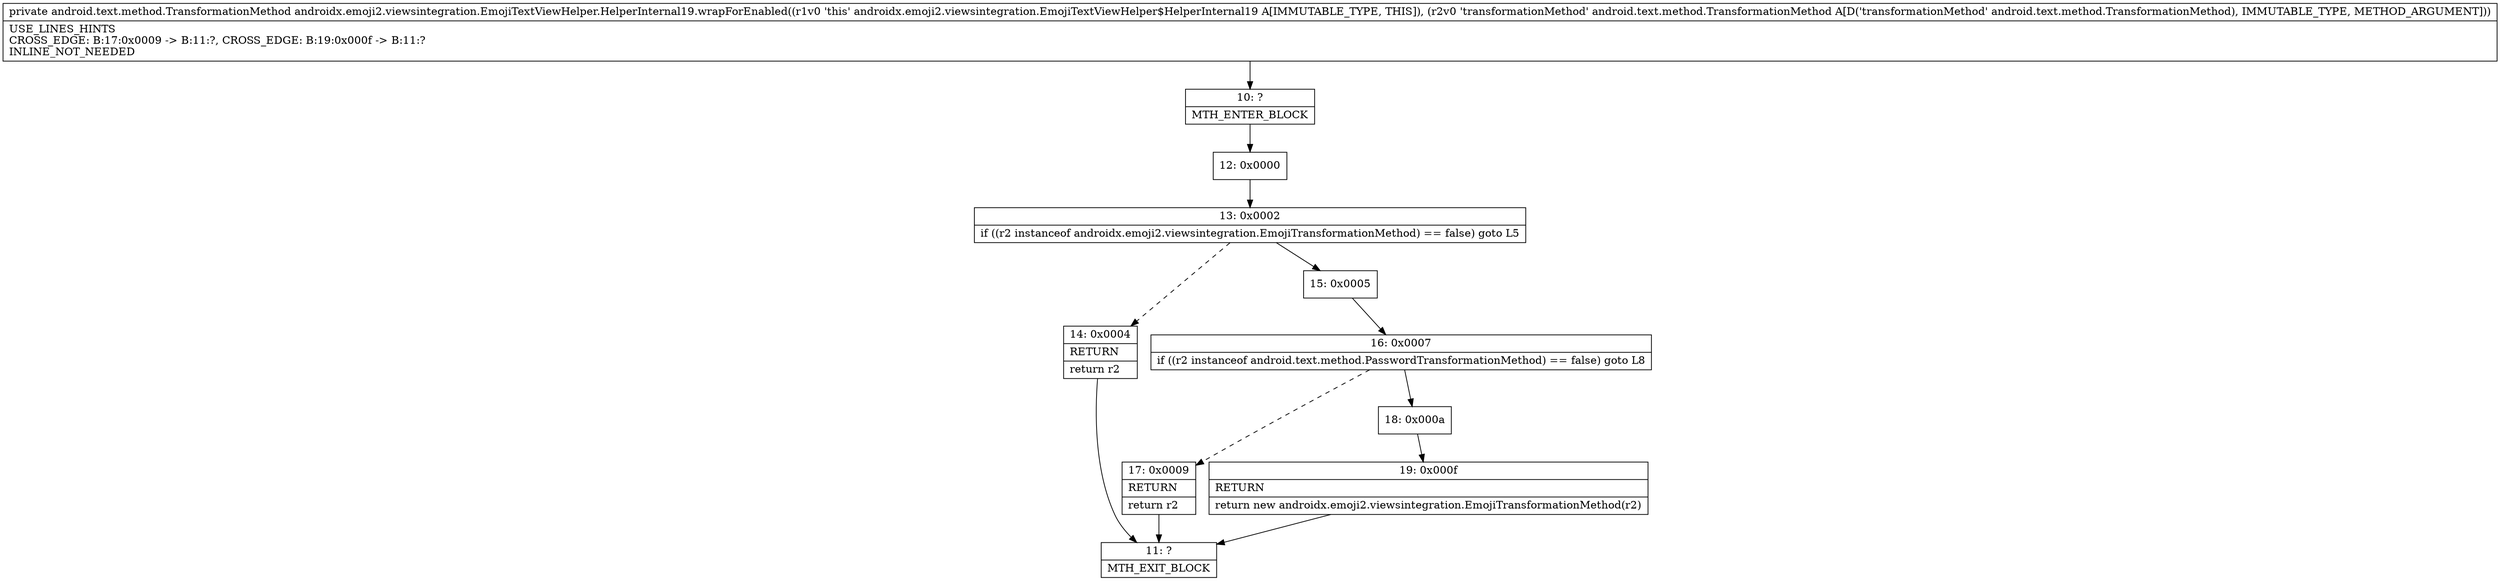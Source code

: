 digraph "CFG forandroidx.emoji2.viewsintegration.EmojiTextViewHelper.HelperInternal19.wrapForEnabled(Landroid\/text\/method\/TransformationMethod;)Landroid\/text\/method\/TransformationMethod;" {
Node_10 [shape=record,label="{10\:\ ?|MTH_ENTER_BLOCK\l}"];
Node_12 [shape=record,label="{12\:\ 0x0000}"];
Node_13 [shape=record,label="{13\:\ 0x0002|if ((r2 instanceof androidx.emoji2.viewsintegration.EmojiTransformationMethod) == false) goto L5\l}"];
Node_14 [shape=record,label="{14\:\ 0x0004|RETURN\l|return r2\l}"];
Node_11 [shape=record,label="{11\:\ ?|MTH_EXIT_BLOCK\l}"];
Node_15 [shape=record,label="{15\:\ 0x0005}"];
Node_16 [shape=record,label="{16\:\ 0x0007|if ((r2 instanceof android.text.method.PasswordTransformationMethod) == false) goto L8\l}"];
Node_17 [shape=record,label="{17\:\ 0x0009|RETURN\l|return r2\l}"];
Node_18 [shape=record,label="{18\:\ 0x000a}"];
Node_19 [shape=record,label="{19\:\ 0x000f|RETURN\l|return new androidx.emoji2.viewsintegration.EmojiTransformationMethod(r2)\l}"];
MethodNode[shape=record,label="{private android.text.method.TransformationMethod androidx.emoji2.viewsintegration.EmojiTextViewHelper.HelperInternal19.wrapForEnabled((r1v0 'this' androidx.emoji2.viewsintegration.EmojiTextViewHelper$HelperInternal19 A[IMMUTABLE_TYPE, THIS]), (r2v0 'transformationMethod' android.text.method.TransformationMethod A[D('transformationMethod' android.text.method.TransformationMethod), IMMUTABLE_TYPE, METHOD_ARGUMENT]))  | USE_LINES_HINTS\lCROSS_EDGE: B:17:0x0009 \-\> B:11:?, CROSS_EDGE: B:19:0x000f \-\> B:11:?\lINLINE_NOT_NEEDED\l}"];
MethodNode -> Node_10;Node_10 -> Node_12;
Node_12 -> Node_13;
Node_13 -> Node_14[style=dashed];
Node_13 -> Node_15;
Node_14 -> Node_11;
Node_15 -> Node_16;
Node_16 -> Node_17[style=dashed];
Node_16 -> Node_18;
Node_17 -> Node_11;
Node_18 -> Node_19;
Node_19 -> Node_11;
}

